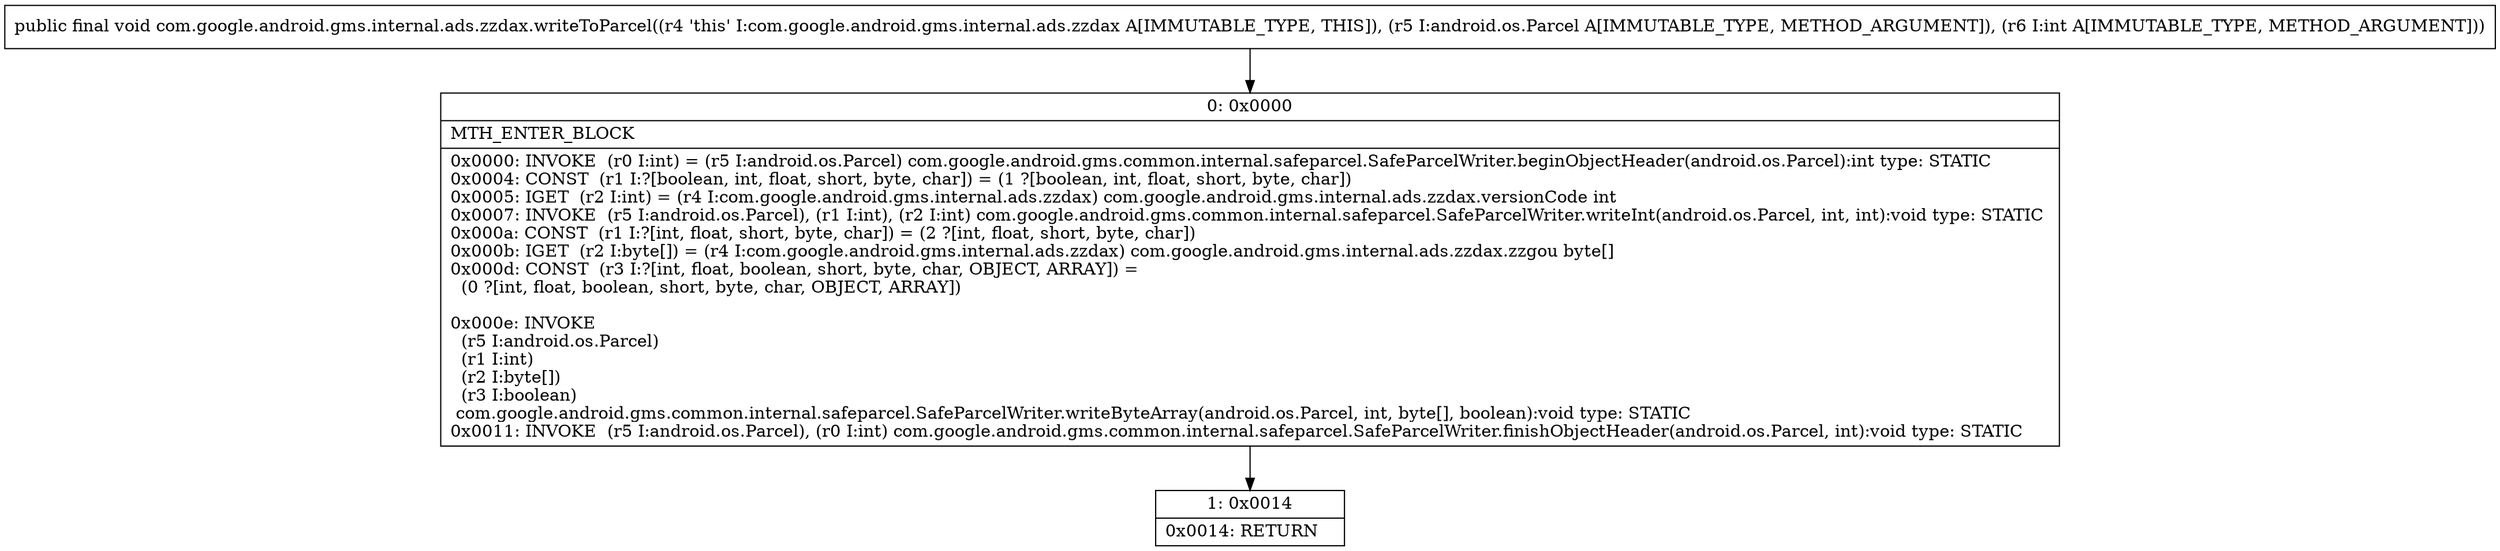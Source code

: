 digraph "CFG forcom.google.android.gms.internal.ads.zzdax.writeToParcel(Landroid\/os\/Parcel;I)V" {
Node_0 [shape=record,label="{0\:\ 0x0000|MTH_ENTER_BLOCK\l|0x0000: INVOKE  (r0 I:int) = (r5 I:android.os.Parcel) com.google.android.gms.common.internal.safeparcel.SafeParcelWriter.beginObjectHeader(android.os.Parcel):int type: STATIC \l0x0004: CONST  (r1 I:?[boolean, int, float, short, byte, char]) = (1 ?[boolean, int, float, short, byte, char]) \l0x0005: IGET  (r2 I:int) = (r4 I:com.google.android.gms.internal.ads.zzdax) com.google.android.gms.internal.ads.zzdax.versionCode int \l0x0007: INVOKE  (r5 I:android.os.Parcel), (r1 I:int), (r2 I:int) com.google.android.gms.common.internal.safeparcel.SafeParcelWriter.writeInt(android.os.Parcel, int, int):void type: STATIC \l0x000a: CONST  (r1 I:?[int, float, short, byte, char]) = (2 ?[int, float, short, byte, char]) \l0x000b: IGET  (r2 I:byte[]) = (r4 I:com.google.android.gms.internal.ads.zzdax) com.google.android.gms.internal.ads.zzdax.zzgou byte[] \l0x000d: CONST  (r3 I:?[int, float, boolean, short, byte, char, OBJECT, ARRAY]) = \l  (0 ?[int, float, boolean, short, byte, char, OBJECT, ARRAY])\l \l0x000e: INVOKE  \l  (r5 I:android.os.Parcel)\l  (r1 I:int)\l  (r2 I:byte[])\l  (r3 I:boolean)\l com.google.android.gms.common.internal.safeparcel.SafeParcelWriter.writeByteArray(android.os.Parcel, int, byte[], boolean):void type: STATIC \l0x0011: INVOKE  (r5 I:android.os.Parcel), (r0 I:int) com.google.android.gms.common.internal.safeparcel.SafeParcelWriter.finishObjectHeader(android.os.Parcel, int):void type: STATIC \l}"];
Node_1 [shape=record,label="{1\:\ 0x0014|0x0014: RETURN   \l}"];
MethodNode[shape=record,label="{public final void com.google.android.gms.internal.ads.zzdax.writeToParcel((r4 'this' I:com.google.android.gms.internal.ads.zzdax A[IMMUTABLE_TYPE, THIS]), (r5 I:android.os.Parcel A[IMMUTABLE_TYPE, METHOD_ARGUMENT]), (r6 I:int A[IMMUTABLE_TYPE, METHOD_ARGUMENT])) }"];
MethodNode -> Node_0;
Node_0 -> Node_1;
}

